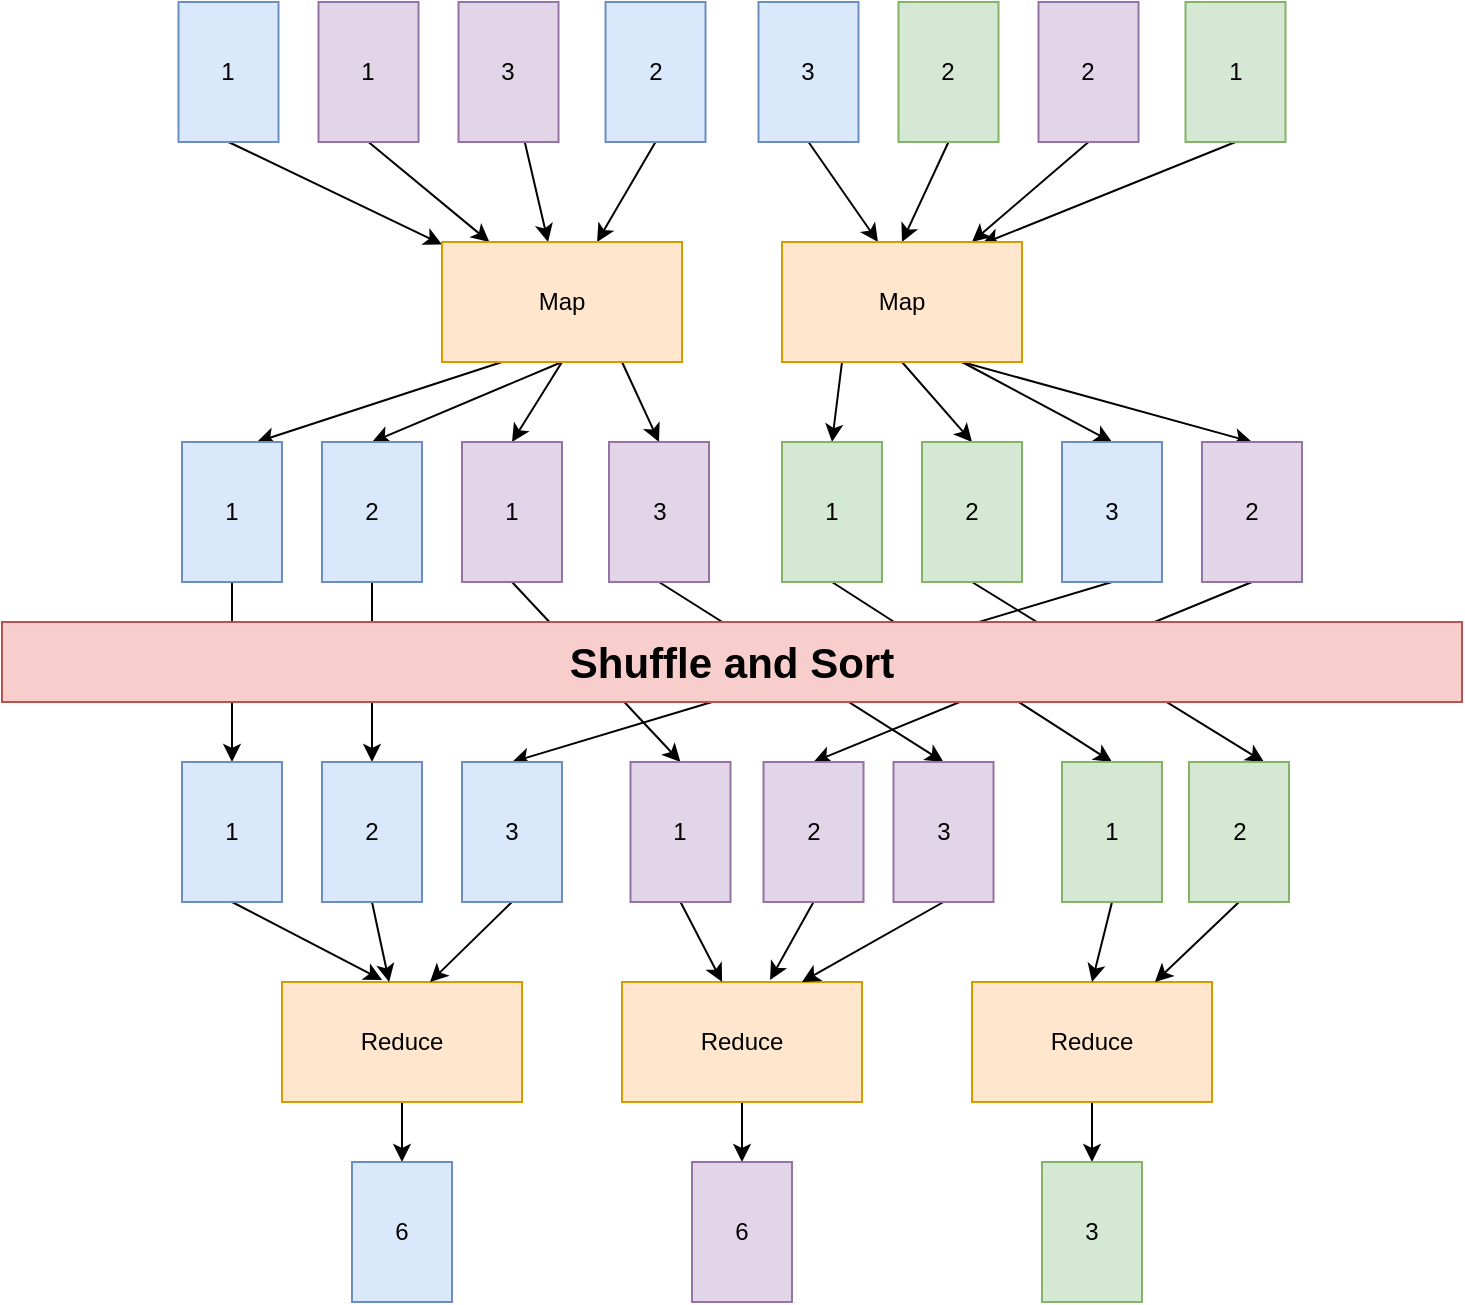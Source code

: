 <mxfile version="13.9.2" type="device" pages="2"><diagram id="gbriSA_5khrLDxrPIEqc" name="MapReduce"><mxGraphModel dx="1422" dy="737" grid="1" gridSize="10" guides="1" tooltips="1" connect="1" arrows="1" fold="1" page="1" pageScale="1" pageWidth="827" pageHeight="1169" math="0" shadow="0"><root><mxCell id="0"/><mxCell id="1" parent="0"/><mxCell id="JclO4m2MwihTl76srw06-12" style="rounded=0;orthogonalLoop=1;jettySize=auto;html=1;exitX=0.5;exitY=1;exitDx=0;exitDy=0;" edge="1" parent="1" source="JclO4m2MwihTl76srw06-1" target="JclO4m2MwihTl76srw06-9"><mxGeometry relative="1" as="geometry"/></mxCell><mxCell id="JclO4m2MwihTl76srw06-1" value="1" style="rounded=0;whiteSpace=wrap;html=1;fillColor=#dae8fc;strokeColor=#6c8ebf;" vertex="1" parent="1"><mxGeometry x="118.25" y="180" width="50" height="70" as="geometry"/></mxCell><mxCell id="JclO4m2MwihTl76srw06-13" style="edgeStyle=none;rounded=0;orthogonalLoop=1;jettySize=auto;html=1;exitX=0.5;exitY=1;exitDx=0;exitDy=0;" edge="1" parent="1" source="JclO4m2MwihTl76srw06-2" target="JclO4m2MwihTl76srw06-9"><mxGeometry relative="1" as="geometry"/></mxCell><mxCell id="JclO4m2MwihTl76srw06-2" value="1" style="rounded=0;whiteSpace=wrap;html=1;fillColor=#e1d5e7;strokeColor=#9673a6;" vertex="1" parent="1"><mxGeometry x="188.25" y="180" width="50" height="70" as="geometry"/></mxCell><mxCell id="JclO4m2MwihTl76srw06-14" style="edgeStyle=none;rounded=0;orthogonalLoop=1;jettySize=auto;html=1;" edge="1" parent="1" source="JclO4m2MwihTl76srw06-3" target="JclO4m2MwihTl76srw06-9"><mxGeometry relative="1" as="geometry"/></mxCell><mxCell id="JclO4m2MwihTl76srw06-3" value="3" style="rounded=0;whiteSpace=wrap;html=1;fillColor=#e1d5e7;strokeColor=#9673a6;" vertex="1" parent="1"><mxGeometry x="258.25" y="180" width="50" height="70" as="geometry"/></mxCell><mxCell id="JclO4m2MwihTl76srw06-15" style="edgeStyle=none;rounded=0;orthogonalLoop=1;jettySize=auto;html=1;exitX=0.5;exitY=1;exitDx=0;exitDy=0;" edge="1" parent="1" source="JclO4m2MwihTl76srw06-4" target="JclO4m2MwihTl76srw06-9"><mxGeometry relative="1" as="geometry"/></mxCell><mxCell id="JclO4m2MwihTl76srw06-4" value="2" style="rounded=0;whiteSpace=wrap;html=1;fillColor=#dae8fc;strokeColor=#6c8ebf;" vertex="1" parent="1"><mxGeometry x="331.75" y="180" width="50" height="70" as="geometry"/></mxCell><mxCell id="JclO4m2MwihTl76srw06-16" style="edgeStyle=none;rounded=0;orthogonalLoop=1;jettySize=auto;html=1;exitX=0.5;exitY=1;exitDx=0;exitDy=0;entryX=0.4;entryY=0;entryDx=0;entryDy=0;entryPerimeter=0;" edge="1" parent="1" source="JclO4m2MwihTl76srw06-5" target="JclO4m2MwihTl76srw06-10"><mxGeometry relative="1" as="geometry"/></mxCell><mxCell id="JclO4m2MwihTl76srw06-5" value="3" style="rounded=0;whiteSpace=wrap;html=1;fillColor=#dae8fc;strokeColor=#6c8ebf;" vertex="1" parent="1"><mxGeometry x="408.25" y="180" width="50" height="70" as="geometry"/></mxCell><mxCell id="JclO4m2MwihTl76srw06-17" style="edgeStyle=none;rounded=0;orthogonalLoop=1;jettySize=auto;html=1;exitX=0.5;exitY=1;exitDx=0;exitDy=0;entryX=0.5;entryY=0;entryDx=0;entryDy=0;" edge="1" parent="1" source="JclO4m2MwihTl76srw06-6" target="JclO4m2MwihTl76srw06-10"><mxGeometry relative="1" as="geometry"/></mxCell><mxCell id="JclO4m2MwihTl76srw06-6" value="2" style="rounded=0;whiteSpace=wrap;html=1;fillColor=#d5e8d4;strokeColor=#82b366;" vertex="1" parent="1"><mxGeometry x="478.25" y="180" width="50" height="70" as="geometry"/></mxCell><mxCell id="JclO4m2MwihTl76srw06-18" style="edgeStyle=none;rounded=0;orthogonalLoop=1;jettySize=auto;html=1;exitX=0.5;exitY=1;exitDx=0;exitDy=0;" edge="1" parent="1" source="JclO4m2MwihTl76srw06-7" target="JclO4m2MwihTl76srw06-10"><mxGeometry relative="1" as="geometry"/></mxCell><mxCell id="JclO4m2MwihTl76srw06-7" value="2" style="rounded=0;whiteSpace=wrap;html=1;fillColor=#e1d5e7;strokeColor=#9673a6;" vertex="1" parent="1"><mxGeometry x="548.25" y="180" width="50" height="70" as="geometry"/></mxCell><mxCell id="JclO4m2MwihTl76srw06-19" style="edgeStyle=none;rounded=0;orthogonalLoop=1;jettySize=auto;html=1;exitX=0.5;exitY=1;exitDx=0;exitDy=0;entryX=0.833;entryY=0.017;entryDx=0;entryDy=0;entryPerimeter=0;" edge="1" parent="1" source="JclO4m2MwihTl76srw06-8" target="JclO4m2MwihTl76srw06-10"><mxGeometry relative="1" as="geometry"/></mxCell><mxCell id="JclO4m2MwihTl76srw06-8" value="1" style="rounded=0;whiteSpace=wrap;html=1;fillColor=#d5e8d4;strokeColor=#82b366;" vertex="1" parent="1"><mxGeometry x="621.75" y="180" width="50" height="70" as="geometry"/></mxCell><mxCell id="JclO4m2MwihTl76srw06-28" style="edgeStyle=none;rounded=0;orthogonalLoop=1;jettySize=auto;html=1;exitX=0.25;exitY=1;exitDx=0;exitDy=0;entryX=0.75;entryY=0;entryDx=0;entryDy=0;" edge="1" parent="1" source="JclO4m2MwihTl76srw06-9" target="JclO4m2MwihTl76srw06-20"><mxGeometry relative="1" as="geometry"/></mxCell><mxCell id="JclO4m2MwihTl76srw06-29" style="edgeStyle=none;rounded=0;orthogonalLoop=1;jettySize=auto;html=1;exitX=0.5;exitY=1;exitDx=0;exitDy=0;entryX=0.5;entryY=0;entryDx=0;entryDy=0;" edge="1" parent="1" source="JclO4m2MwihTl76srw06-9" target="JclO4m2MwihTl76srw06-21"><mxGeometry relative="1" as="geometry"/></mxCell><mxCell id="JclO4m2MwihTl76srw06-30" style="edgeStyle=none;rounded=0;orthogonalLoop=1;jettySize=auto;html=1;exitX=0.5;exitY=1;exitDx=0;exitDy=0;entryX=0.5;entryY=0;entryDx=0;entryDy=0;" edge="1" parent="1" source="JclO4m2MwihTl76srw06-9" target="JclO4m2MwihTl76srw06-22"><mxGeometry relative="1" as="geometry"/></mxCell><mxCell id="JclO4m2MwihTl76srw06-31" style="edgeStyle=none;rounded=0;orthogonalLoop=1;jettySize=auto;html=1;exitX=0.75;exitY=1;exitDx=0;exitDy=0;entryX=0.5;entryY=0;entryDx=0;entryDy=0;" edge="1" parent="1" source="JclO4m2MwihTl76srw06-9" target="JclO4m2MwihTl76srw06-23"><mxGeometry relative="1" as="geometry"/></mxCell><mxCell id="JclO4m2MwihTl76srw06-9" value="Map" style="rounded=0;whiteSpace=wrap;html=1;fillColor=#ffe6cc;strokeColor=#d79b00;" vertex="1" parent="1"><mxGeometry x="250" y="300" width="120" height="60" as="geometry"/></mxCell><mxCell id="JclO4m2MwihTl76srw06-32" style="edgeStyle=none;rounded=0;orthogonalLoop=1;jettySize=auto;html=1;exitX=0.25;exitY=1;exitDx=0;exitDy=0;entryX=0.5;entryY=0;entryDx=0;entryDy=0;" edge="1" parent="1" source="JclO4m2MwihTl76srw06-10" target="JclO4m2MwihTl76srw06-24"><mxGeometry relative="1" as="geometry"/></mxCell><mxCell id="JclO4m2MwihTl76srw06-33" style="edgeStyle=none;rounded=0;orthogonalLoop=1;jettySize=auto;html=1;exitX=0.5;exitY=1;exitDx=0;exitDy=0;entryX=0.5;entryY=0;entryDx=0;entryDy=0;" edge="1" parent="1" source="JclO4m2MwihTl76srw06-10" target="JclO4m2MwihTl76srw06-26"><mxGeometry relative="1" as="geometry"/></mxCell><mxCell id="JclO4m2MwihTl76srw06-34" style="edgeStyle=none;rounded=0;orthogonalLoop=1;jettySize=auto;html=1;exitX=0.75;exitY=1;exitDx=0;exitDy=0;entryX=0.5;entryY=0;entryDx=0;entryDy=0;" edge="1" parent="1" source="JclO4m2MwihTl76srw06-10" target="JclO4m2MwihTl76srw06-25"><mxGeometry relative="1" as="geometry"/></mxCell><mxCell id="JclO4m2MwihTl76srw06-35" style="edgeStyle=none;rounded=0;orthogonalLoop=1;jettySize=auto;html=1;exitX=0.75;exitY=1;exitDx=0;exitDy=0;entryX=0.5;entryY=0;entryDx=0;entryDy=0;" edge="1" parent="1" source="JclO4m2MwihTl76srw06-10" target="JclO4m2MwihTl76srw06-27"><mxGeometry relative="1" as="geometry"/></mxCell><mxCell id="JclO4m2MwihTl76srw06-10" value="Map" style="rounded=0;whiteSpace=wrap;html=1;fillColor=#ffe6cc;strokeColor=#d79b00;" vertex="1" parent="1"><mxGeometry x="420" y="300" width="120" height="60" as="geometry"/></mxCell><mxCell id="JclO4m2MwihTl76srw06-57" style="edgeStyle=none;rounded=0;orthogonalLoop=1;jettySize=auto;html=1;exitX=0.5;exitY=1;exitDx=0;exitDy=0;entryX=0.5;entryY=0;entryDx=0;entryDy=0;" edge="1" parent="1" source="JclO4m2MwihTl76srw06-20" target="JclO4m2MwihTl76srw06-41"><mxGeometry relative="1" as="geometry"/></mxCell><mxCell id="JclO4m2MwihTl76srw06-20" value="1" style="rounded=0;whiteSpace=wrap;html=1;fillColor=#dae8fc;strokeColor=#6c8ebf;" vertex="1" parent="1"><mxGeometry x="120" y="400" width="50" height="70" as="geometry"/></mxCell><mxCell id="JclO4m2MwihTl76srw06-58" style="edgeStyle=none;rounded=0;orthogonalLoop=1;jettySize=auto;html=1;exitX=0.5;exitY=1;exitDx=0;exitDy=0;entryX=0.5;entryY=0;entryDx=0;entryDy=0;" edge="1" parent="1" source="JclO4m2MwihTl76srw06-21" target="JclO4m2MwihTl76srw06-42"><mxGeometry relative="1" as="geometry"/></mxCell><mxCell id="JclO4m2MwihTl76srw06-21" value="2" style="rounded=0;whiteSpace=wrap;html=1;fillColor=#dae8fc;strokeColor=#6c8ebf;" vertex="1" parent="1"><mxGeometry x="190" y="400" width="50" height="70" as="geometry"/></mxCell><mxCell id="JclO4m2MwihTl76srw06-59" style="edgeStyle=none;rounded=0;orthogonalLoop=1;jettySize=auto;html=1;exitX=0.5;exitY=1;exitDx=0;exitDy=0;entryX=0.5;entryY=0;entryDx=0;entryDy=0;" edge="1" parent="1" source="JclO4m2MwihTl76srw06-22" target="JclO4m2MwihTl76srw06-44"><mxGeometry relative="1" as="geometry"/></mxCell><mxCell id="JclO4m2MwihTl76srw06-22" value="1" style="rounded=0;whiteSpace=wrap;html=1;fillColor=#e1d5e7;strokeColor=#9673a6;" vertex="1" parent="1"><mxGeometry x="260" y="400" width="50" height="70" as="geometry"/></mxCell><mxCell id="JclO4m2MwihTl76srw06-60" style="edgeStyle=none;rounded=0;orthogonalLoop=1;jettySize=auto;html=1;exitX=0.5;exitY=1;exitDx=0;exitDy=0;entryX=0.5;entryY=0;entryDx=0;entryDy=0;" edge="1" parent="1" source="JclO4m2MwihTl76srw06-23" target="JclO4m2MwihTl76srw06-46"><mxGeometry relative="1" as="geometry"/></mxCell><mxCell id="JclO4m2MwihTl76srw06-23" value="3" style="rounded=0;whiteSpace=wrap;html=1;fillColor=#e1d5e7;strokeColor=#9673a6;" vertex="1" parent="1"><mxGeometry x="333.5" y="400" width="50" height="70" as="geometry"/></mxCell><mxCell id="JclO4m2MwihTl76srw06-61" style="edgeStyle=none;rounded=0;orthogonalLoop=1;jettySize=auto;html=1;exitX=0.5;exitY=1;exitDx=0;exitDy=0;entryX=0.5;entryY=0;entryDx=0;entryDy=0;" edge="1" parent="1" source="JclO4m2MwihTl76srw06-24" target="JclO4m2MwihTl76srw06-47"><mxGeometry relative="1" as="geometry"/></mxCell><mxCell id="JclO4m2MwihTl76srw06-24" value="1" style="rounded=0;whiteSpace=wrap;html=1;fillColor=#d5e8d4;strokeColor=#82b366;" vertex="1" parent="1"><mxGeometry x="420" y="400" width="50" height="70" as="geometry"/></mxCell><mxCell id="JclO4m2MwihTl76srw06-63" style="edgeStyle=none;rounded=0;orthogonalLoop=1;jettySize=auto;html=1;exitX=0.5;exitY=1;exitDx=0;exitDy=0;entryX=0.5;entryY=0;entryDx=0;entryDy=0;" edge="1" parent="1" source="JclO4m2MwihTl76srw06-25" target="JclO4m2MwihTl76srw06-43"><mxGeometry relative="1" as="geometry"/></mxCell><mxCell id="JclO4m2MwihTl76srw06-25" value="3" style="rounded=0;whiteSpace=wrap;html=1;fillColor=#dae8fc;strokeColor=#6c8ebf;" vertex="1" parent="1"><mxGeometry x="560" y="400" width="50" height="70" as="geometry"/></mxCell><mxCell id="JclO4m2MwihTl76srw06-62" style="edgeStyle=none;rounded=0;orthogonalLoop=1;jettySize=auto;html=1;exitX=0.5;exitY=1;exitDx=0;exitDy=0;entryX=0.75;entryY=0;entryDx=0;entryDy=0;" edge="1" parent="1" source="JclO4m2MwihTl76srw06-26" target="JclO4m2MwihTl76srw06-48"><mxGeometry relative="1" as="geometry"/></mxCell><mxCell id="JclO4m2MwihTl76srw06-26" value="2" style="rounded=0;whiteSpace=wrap;html=1;fillColor=#d5e8d4;strokeColor=#82b366;" vertex="1" parent="1"><mxGeometry x="490" y="400" width="50" height="70" as="geometry"/></mxCell><mxCell id="JclO4m2MwihTl76srw06-64" style="edgeStyle=none;rounded=0;orthogonalLoop=1;jettySize=auto;html=1;exitX=0.5;exitY=1;exitDx=0;exitDy=0;entryX=0.5;entryY=0;entryDx=0;entryDy=0;" edge="1" parent="1" source="JclO4m2MwihTl76srw06-27" target="JclO4m2MwihTl76srw06-45"><mxGeometry relative="1" as="geometry"/></mxCell><mxCell id="JclO4m2MwihTl76srw06-27" value="2" style="rounded=0;whiteSpace=wrap;html=1;fillColor=#e1d5e7;strokeColor=#9673a6;" vertex="1" parent="1"><mxGeometry x="630" y="400" width="50" height="70" as="geometry"/></mxCell><mxCell id="JclO4m2MwihTl76srw06-36" value="&lt;b&gt;&lt;font style=&quot;font-size: 21px&quot;&gt;Shuffle and Sort&lt;/font&gt;&lt;/b&gt;" style="rounded=0;whiteSpace=wrap;html=1;fillColor=#f8cecc;strokeColor=#b85450;" vertex="1" parent="1"><mxGeometry x="30" y="490" width="730" height="40" as="geometry"/></mxCell><mxCell id="JclO4m2MwihTl76srw06-68" style="edgeStyle=none;rounded=0;orthogonalLoop=1;jettySize=auto;html=1;exitX=0.5;exitY=1;exitDx=0;exitDy=0;entryX=0.5;entryY=0;entryDx=0;entryDy=0;" edge="1" parent="1" source="JclO4m2MwihTl76srw06-37" target="JclO4m2MwihTl76srw06-65"><mxGeometry relative="1" as="geometry"/></mxCell><mxCell id="JclO4m2MwihTl76srw06-37" value="Reduce" style="rounded=0;whiteSpace=wrap;html=1;fillColor=#ffe6cc;strokeColor=#d79b00;" vertex="1" parent="1"><mxGeometry x="170" y="670" width="120" height="60" as="geometry"/></mxCell><mxCell id="JclO4m2MwihTl76srw06-69" style="edgeStyle=none;rounded=0;orthogonalLoop=1;jettySize=auto;html=1;exitX=0.5;exitY=1;exitDx=0;exitDy=0;entryX=0.5;entryY=0;entryDx=0;entryDy=0;" edge="1" parent="1" source="JclO4m2MwihTl76srw06-38" target="JclO4m2MwihTl76srw06-66"><mxGeometry relative="1" as="geometry"/></mxCell><mxCell id="JclO4m2MwihTl76srw06-38" value="Reduce" style="rounded=0;whiteSpace=wrap;html=1;fillColor=#ffe6cc;strokeColor=#d79b00;" vertex="1" parent="1"><mxGeometry x="340" y="670" width="120" height="60" as="geometry"/></mxCell><mxCell id="JclO4m2MwihTl76srw06-70" style="edgeStyle=none;rounded=0;orthogonalLoop=1;jettySize=auto;html=1;exitX=0.5;exitY=1;exitDx=0;exitDy=0;entryX=0.5;entryY=0;entryDx=0;entryDy=0;" edge="1" parent="1" source="JclO4m2MwihTl76srw06-39" target="JclO4m2MwihTl76srw06-67"><mxGeometry relative="1" as="geometry"/></mxCell><mxCell id="JclO4m2MwihTl76srw06-39" value="Reduce" style="rounded=0;whiteSpace=wrap;html=1;fillColor=#ffe6cc;strokeColor=#d79b00;" vertex="1" parent="1"><mxGeometry x="515" y="670" width="120" height="60" as="geometry"/></mxCell><mxCell id="JclO4m2MwihTl76srw06-49" style="edgeStyle=none;rounded=0;orthogonalLoop=1;jettySize=auto;html=1;exitX=0.5;exitY=1;exitDx=0;exitDy=0;entryX=0.417;entryY=-0.017;entryDx=0;entryDy=0;entryPerimeter=0;" edge="1" parent="1" source="JclO4m2MwihTl76srw06-41" target="JclO4m2MwihTl76srw06-37"><mxGeometry relative="1" as="geometry"/></mxCell><mxCell id="JclO4m2MwihTl76srw06-41" value="1" style="rounded=0;whiteSpace=wrap;html=1;fillColor=#dae8fc;strokeColor=#6c8ebf;" vertex="1" parent="1"><mxGeometry x="120" y="560" width="50" height="70" as="geometry"/></mxCell><mxCell id="JclO4m2MwihTl76srw06-50" style="edgeStyle=none;rounded=0;orthogonalLoop=1;jettySize=auto;html=1;exitX=0.5;exitY=1;exitDx=0;exitDy=0;" edge="1" parent="1" source="JclO4m2MwihTl76srw06-42" target="JclO4m2MwihTl76srw06-37"><mxGeometry relative="1" as="geometry"/></mxCell><mxCell id="JclO4m2MwihTl76srw06-42" value="2" style="rounded=0;whiteSpace=wrap;html=1;fillColor=#dae8fc;strokeColor=#6c8ebf;" vertex="1" parent="1"><mxGeometry x="190" y="560" width="50" height="70" as="geometry"/></mxCell><mxCell id="JclO4m2MwihTl76srw06-51" style="edgeStyle=none;rounded=0;orthogonalLoop=1;jettySize=auto;html=1;exitX=0.5;exitY=1;exitDx=0;exitDy=0;entryX=0.617;entryY=0;entryDx=0;entryDy=0;entryPerimeter=0;" edge="1" parent="1" source="JclO4m2MwihTl76srw06-43" target="JclO4m2MwihTl76srw06-37"><mxGeometry relative="1" as="geometry"/></mxCell><mxCell id="JclO4m2MwihTl76srw06-43" value="3" style="rounded=0;whiteSpace=wrap;html=1;fillColor=#dae8fc;strokeColor=#6c8ebf;" vertex="1" parent="1"><mxGeometry x="260" y="560" width="50" height="70" as="geometry"/></mxCell><mxCell id="JclO4m2MwihTl76srw06-52" style="edgeStyle=none;rounded=0;orthogonalLoop=1;jettySize=auto;html=1;exitX=0.5;exitY=1;exitDx=0;exitDy=0;entryX=0.417;entryY=0;entryDx=0;entryDy=0;entryPerimeter=0;" edge="1" parent="1" source="JclO4m2MwihTl76srw06-44" target="JclO4m2MwihTl76srw06-38"><mxGeometry relative="1" as="geometry"/></mxCell><mxCell id="JclO4m2MwihTl76srw06-44" value="1" style="rounded=0;whiteSpace=wrap;html=1;fillColor=#e1d5e7;strokeColor=#9673a6;" vertex="1" parent="1"><mxGeometry x="344.25" y="560" width="50" height="70" as="geometry"/></mxCell><mxCell id="JclO4m2MwihTl76srw06-53" style="edgeStyle=none;rounded=0;orthogonalLoop=1;jettySize=auto;html=1;exitX=0.5;exitY=1;exitDx=0;exitDy=0;entryX=0.617;entryY=-0.017;entryDx=0;entryDy=0;entryPerimeter=0;" edge="1" parent="1" source="JclO4m2MwihTl76srw06-45" target="JclO4m2MwihTl76srw06-38"><mxGeometry relative="1" as="geometry"/></mxCell><mxCell id="JclO4m2MwihTl76srw06-45" value="2" style="rounded=0;whiteSpace=wrap;html=1;fillColor=#e1d5e7;strokeColor=#9673a6;" vertex="1" parent="1"><mxGeometry x="410.75" y="560" width="50" height="70" as="geometry"/></mxCell><mxCell id="JclO4m2MwihTl76srw06-54" style="edgeStyle=none;rounded=0;orthogonalLoop=1;jettySize=auto;html=1;exitX=0.5;exitY=1;exitDx=0;exitDy=0;entryX=0.75;entryY=0;entryDx=0;entryDy=0;" edge="1" parent="1" source="JclO4m2MwihTl76srw06-46" target="JclO4m2MwihTl76srw06-38"><mxGeometry relative="1" as="geometry"/></mxCell><mxCell id="JclO4m2MwihTl76srw06-46" value="3" style="rounded=0;whiteSpace=wrap;html=1;fillColor=#e1d5e7;strokeColor=#9673a6;" vertex="1" parent="1"><mxGeometry x="475.75" y="560" width="50" height="70" as="geometry"/></mxCell><mxCell id="JclO4m2MwihTl76srw06-55" style="edgeStyle=none;rounded=0;orthogonalLoop=1;jettySize=auto;html=1;exitX=0.5;exitY=1;exitDx=0;exitDy=0;entryX=0.5;entryY=0;entryDx=0;entryDy=0;" edge="1" parent="1" source="JclO4m2MwihTl76srw06-47" target="JclO4m2MwihTl76srw06-39"><mxGeometry relative="1" as="geometry"/></mxCell><mxCell id="JclO4m2MwihTl76srw06-47" value="1" style="rounded=0;whiteSpace=wrap;html=1;fillColor=#d5e8d4;strokeColor=#82b366;" vertex="1" parent="1"><mxGeometry x="560" y="560" width="50" height="70" as="geometry"/></mxCell><mxCell id="JclO4m2MwihTl76srw06-56" style="edgeStyle=none;rounded=0;orthogonalLoop=1;jettySize=auto;html=1;exitX=0.5;exitY=1;exitDx=0;exitDy=0;" edge="1" parent="1" source="JclO4m2MwihTl76srw06-48" target="JclO4m2MwihTl76srw06-39"><mxGeometry relative="1" as="geometry"/></mxCell><mxCell id="JclO4m2MwihTl76srw06-48" value="2" style="rounded=0;whiteSpace=wrap;html=1;fillColor=#d5e8d4;strokeColor=#82b366;" vertex="1" parent="1"><mxGeometry x="623.5" y="560" width="50" height="70" as="geometry"/></mxCell><mxCell id="JclO4m2MwihTl76srw06-65" value="6" style="rounded=0;whiteSpace=wrap;html=1;fillColor=#dae8fc;strokeColor=#6c8ebf;" vertex="1" parent="1"><mxGeometry x="205" y="760" width="50" height="70" as="geometry"/></mxCell><mxCell id="JclO4m2MwihTl76srw06-66" value="6" style="rounded=0;whiteSpace=wrap;html=1;fillColor=#e1d5e7;strokeColor=#9673a6;" vertex="1" parent="1"><mxGeometry x="375" y="760" width="50" height="70" as="geometry"/></mxCell><mxCell id="JclO4m2MwihTl76srw06-67" value="3" style="rounded=0;whiteSpace=wrap;html=1;fillColor=#d5e8d4;strokeColor=#82b366;" vertex="1" parent="1"><mxGeometry x="550" y="760" width="50" height="70" as="geometry"/></mxCell></root></mxGraphModel></diagram><diagram id="jv3Gs6JIqaiZeTk0sKhs" name="HDFS"><mxGraphModel dx="1422" dy="1906" grid="1" gridSize="10" guides="1" tooltips="1" connect="1" arrows="1" fold="1" page="1" pageScale="1" pageWidth="827" pageHeight="1169" math="0" shadow="0"><root><mxCell id="OF5d3Rh54nG-fucyVL5f-0"/><mxCell id="OF5d3Rh54nG-fucyVL5f-1" parent="OF5d3Rh54nG-fucyVL5f-0"/><mxCell id="OF5d3Rh54nG-fucyVL5f-11" value="" style="rounded=0;whiteSpace=wrap;html=1;" vertex="1" parent="OF5d3Rh54nG-fucyVL5f-1"><mxGeometry x="350" y="-40" width="380" height="230" as="geometry"/></mxCell><mxCell id="OF5d3Rh54nG-fucyVL5f-4" style="edgeStyle=none;rounded=0;orthogonalLoop=1;jettySize=auto;html=1;exitX=1;exitY=0.5;exitDx=0;exitDy=0;" edge="1" parent="OF5d3Rh54nG-fucyVL5f-1" source="OF5d3Rh54nG-fucyVL5f-2" target="OF5d3Rh54nG-fucyVL5f-3"><mxGeometry relative="1" as="geometry"/></mxCell><mxCell id="OF5d3Rh54nG-fucyVL5f-5" value="1. Send request to Namenode" style="edgeLabel;html=1;align=center;verticalAlign=middle;resizable=0;points=[];" vertex="1" connectable="0" parent="OF5d3Rh54nG-fucyVL5f-4"><mxGeometry x="-0.166" y="-2" relative="1" as="geometry"><mxPoint as="offset"/></mxGeometry></mxCell><mxCell id="OF5d3Rh54nG-fucyVL5f-2" value="Appliction&lt;br&gt;(Client)" style="rounded=0;whiteSpace=wrap;html=1;" vertex="1" parent="OF5d3Rh54nG-fucyVL5f-1"><mxGeometry x="70" y="170" width="120" height="60" as="geometry"/></mxCell><mxCell id="OF5d3Rh54nG-fucyVL5f-7" style="edgeStyle=none;rounded=0;orthogonalLoop=1;jettySize=auto;html=1;exitX=1;exitY=0.5;exitDx=0;exitDy=0;exitPerimeter=0;startArrow=classic;startFill=1;" edge="1" parent="OF5d3Rh54nG-fucyVL5f-1" source="OF5d3Rh54nG-fucyVL5f-3" target="OF5d3Rh54nG-fucyVL5f-6"><mxGeometry relative="1" as="geometry"/></mxCell><mxCell id="OF5d3Rh54nG-fucyVL5f-15" style="edgeStyle=none;rounded=0;orthogonalLoop=1;jettySize=auto;html=1;exitX=0.5;exitY=1;exitDx=0;exitDy=0;exitPerimeter=0;entryX=0.5;entryY=0;entryDx=0;entryDy=0;startArrow=classic;startFill=1;" edge="1" parent="OF5d3Rh54nG-fucyVL5f-1" source="OF5d3Rh54nG-fucyVL5f-3" target="OF5d3Rh54nG-fucyVL5f-12"><mxGeometry relative="1" as="geometry"/></mxCell><mxCell id="OF5d3Rh54nG-fucyVL5f-35" value="The request will be redirected by namenode" style="edgeLabel;html=1;align=center;verticalAlign=middle;resizable=0;points=[];" vertex="1" connectable="0" parent="OF5d3Rh54nG-fucyVL5f-15"><mxGeometry x="0.162" y="2" relative="1" as="geometry"><mxPoint as="offset"/></mxGeometry></mxCell><mxCell id="OF5d3Rh54nG-fucyVL5f-30" style="edgeStyle=none;rounded=0;orthogonalLoop=1;jettySize=auto;html=1;exitX=0.5;exitY=1;exitDx=0;exitDy=0;exitPerimeter=0;entryX=0.5;entryY=0;entryDx=0;entryDy=0;startArrow=classic;startFill=1;" edge="1" parent="OF5d3Rh54nG-fucyVL5f-1" source="OF5d3Rh54nG-fucyVL5f-3" target="OF5d3Rh54nG-fucyVL5f-25"><mxGeometry relative="1" as="geometry"/></mxCell><mxCell id="OF5d3Rh54nG-fucyVL5f-3" value="HDFS Namenode" style="shape=cylinder3;whiteSpace=wrap;html=1;boundedLbl=1;backgroundOutline=1;size=15;" vertex="1" parent="OF5d3Rh54nG-fucyVL5f-1"><mxGeometry x="379" y="50" width="70" height="110" as="geometry"/></mxCell><mxCell id="OF5d3Rh54nG-fucyVL5f-6" value="Metadata&lt;br&gt;&lt;br&gt;- File namespace" style="shape=document;whiteSpace=wrap;html=1;boundedLbl=1;" vertex="1" parent="OF5d3Rh54nG-fucyVL5f-1"><mxGeometry x="600" y="65" width="120" height="80" as="geometry"/></mxCell><mxCell id="OF5d3Rh54nG-fucyVL5f-10" value="&lt;span style=&quot;font-size: 11px ; background-color: rgb(255 , 255 , 255)&quot;&gt;2.The NameNode maintains the file system namespace.&amp;nbsp;&amp;nbsp;&lt;br&gt;&lt;/span&gt;&lt;span style=&quot;font-size: 11px ; background-color: rgb(255 , 255 , 255)&quot;&gt;&lt;br&gt;It will search the namespace and redirect the request to the&amp;nbsp;&lt;/span&gt;&lt;span style=&quot;font-size: 11px ; background-color: rgb(255 , 255 , 255)&quot;&gt;datanode.&amp;nbsp;&lt;/span&gt;" style="text;html=1;strokeColor=none;fillColor=none;align=left;verticalAlign=middle;whiteSpace=wrap;rounded=0;" vertex="1" parent="OF5d3Rh54nG-fucyVL5f-1"><mxGeometry x="460" y="-10" width="130" height="90" as="geometry"/></mxCell><mxCell id="OF5d3Rh54nG-fucyVL5f-33" style="edgeStyle=none;rounded=0;orthogonalLoop=1;jettySize=auto;html=1;exitX=0;exitY=0.5;exitDx=0;exitDy=0;entryX=0.5;entryY=1;entryDx=0;entryDy=0;startArrow=classic;startFill=1;" edge="1" parent="OF5d3Rh54nG-fucyVL5f-1" source="OF5d3Rh54nG-fucyVL5f-12" target="OF5d3Rh54nG-fucyVL5f-2"><mxGeometry relative="1" as="geometry"/></mxCell><mxCell id="OF5d3Rh54nG-fucyVL5f-34" value="datanode will send the datat to the client" style="edgeLabel;html=1;align=center;verticalAlign=middle;resizable=0;points=[];" vertex="1" connectable="0" parent="OF5d3Rh54nG-fucyVL5f-33"><mxGeometry x="0.281" relative="1" as="geometry"><mxPoint as="offset"/></mxGeometry></mxCell><mxCell id="OF5d3Rh54nG-fucyVL5f-12" value="" style="rounded=0;whiteSpace=wrap;html=1;" vertex="1" parent="OF5d3Rh54nG-fucyVL5f-1"><mxGeometry x="220" y="360" width="220" height="240" as="geometry"/></mxCell><mxCell id="OF5d3Rh54nG-fucyVL5f-16" value="Block1" style="shape=cylinder3;whiteSpace=wrap;html=1;boundedLbl=1;backgroundOutline=1;size=15;" vertex="1" parent="OF5d3Rh54nG-fucyVL5f-1"><mxGeometry x="250" y="390" width="60" height="80" as="geometry"/></mxCell><mxCell id="OF5d3Rh54nG-fucyVL5f-17" value="Block2" style="shape=cylinder3;whiteSpace=wrap;html=1;boundedLbl=1;backgroundOutline=1;size=15;" vertex="1" parent="OF5d3Rh54nG-fucyVL5f-1"><mxGeometry x="330" y="390" width="60" height="80" as="geometry"/></mxCell><mxCell id="OF5d3Rh54nG-fucyVL5f-18" value="Block3" style="shape=cylinder3;whiteSpace=wrap;html=1;boundedLbl=1;backgroundOutline=1;size=15;" vertex="1" parent="OF5d3Rh54nG-fucyVL5f-1"><mxGeometry x="250" y="480" width="60" height="80" as="geometry"/></mxCell><mxCell id="OF5d3Rh54nG-fucyVL5f-19" value="&lt;font style=&quot;font-size: 30px&quot;&gt;.....&lt;/font&gt;" style="text;html=1;strokeColor=none;fillColor=none;align=center;verticalAlign=middle;whiteSpace=wrap;rounded=0;" vertex="1" parent="OF5d3Rh54nG-fucyVL5f-1"><mxGeometry x="339" y="520" width="40" height="20" as="geometry"/></mxCell><mxCell id="OF5d3Rh54nG-fucyVL5f-25" value="" style="rounded=0;whiteSpace=wrap;html=1;" vertex="1" parent="OF5d3Rh54nG-fucyVL5f-1"><mxGeometry x="520" y="360" width="220" height="240" as="geometry"/></mxCell><mxCell id="OF5d3Rh54nG-fucyVL5f-26" value="Block1" style="shape=cylinder3;whiteSpace=wrap;html=1;boundedLbl=1;backgroundOutline=1;size=15;" vertex="1" parent="OF5d3Rh54nG-fucyVL5f-1"><mxGeometry x="550" y="390" width="60" height="80" as="geometry"/></mxCell><mxCell id="OF5d3Rh54nG-fucyVL5f-27" value="Block2" style="shape=cylinder3;whiteSpace=wrap;html=1;boundedLbl=1;backgroundOutline=1;size=15;" vertex="1" parent="OF5d3Rh54nG-fucyVL5f-1"><mxGeometry x="630" y="390" width="60" height="80" as="geometry"/></mxCell><mxCell id="OF5d3Rh54nG-fucyVL5f-28" value="Block3" style="shape=cylinder3;whiteSpace=wrap;html=1;boundedLbl=1;backgroundOutline=1;size=15;" vertex="1" parent="OF5d3Rh54nG-fucyVL5f-1"><mxGeometry x="550" y="480" width="60" height="80" as="geometry"/></mxCell><mxCell id="OF5d3Rh54nG-fucyVL5f-29" value="&lt;font style=&quot;font-size: 30px&quot;&gt;.....&lt;/font&gt;" style="text;html=1;strokeColor=none;fillColor=none;align=center;verticalAlign=middle;whiteSpace=wrap;rounded=0;" vertex="1" parent="OF5d3Rh54nG-fucyVL5f-1"><mxGeometry x="639" y="520" width="40" height="20" as="geometry"/></mxCell><mxCell id="OF5d3Rh54nG-fucyVL5f-31" value="HDFS datanode" style="text;html=1;strokeColor=none;fillColor=none;align=center;verticalAlign=middle;whiteSpace=wrap;rounded=0;" vertex="1" parent="OF5d3Rh54nG-fucyVL5f-1"><mxGeometry x="270" y="360" width="120" height="20" as="geometry"/></mxCell><mxCell id="OF5d3Rh54nG-fucyVL5f-32" value="HDFS datanode" style="text;html=1;strokeColor=none;fillColor=none;align=center;verticalAlign=middle;whiteSpace=wrap;rounded=0;" vertex="1" parent="OF5d3Rh54nG-fucyVL5f-1"><mxGeometry x="559" y="360" width="120" height="20" as="geometry"/></mxCell></root></mxGraphModel></diagram></mxfile>